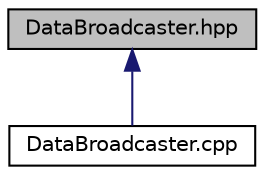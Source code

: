 digraph "DataBroadcaster.hpp"
{
  edge [fontname="Helvetica",fontsize="10",labelfontname="Helvetica",labelfontsize="10"];
  node [fontname="Helvetica",fontsize="10",shape=record];
  Node1 [label="DataBroadcaster.hpp",height=0.2,width=0.4,color="black", fillcolor="grey75", style="filled", fontcolor="black"];
  Node1 -> Node2 [dir="back",color="midnightblue",fontsize="10",style="solid",fontname="Helvetica"];
  Node2 [label="DataBroadcaster.cpp",height=0.2,width=0.4,color="black", fillcolor="white", style="filled",URL="$d2/dc5/_data_broadcaster_8cpp.html"];
}
